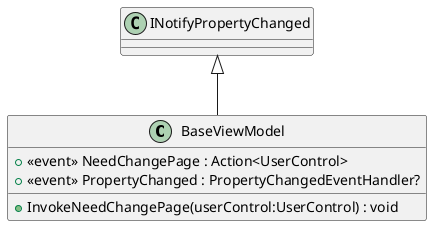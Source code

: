 @startuml
class BaseViewModel {
    +  <<event>> NeedChangePage : Action<UserControl> 
    +  <<event>> PropertyChanged : PropertyChangedEventHandler? 
    + InvokeNeedChangePage(userControl:UserControl) : void
}
INotifyPropertyChanged <|-- BaseViewModel
@enduml
